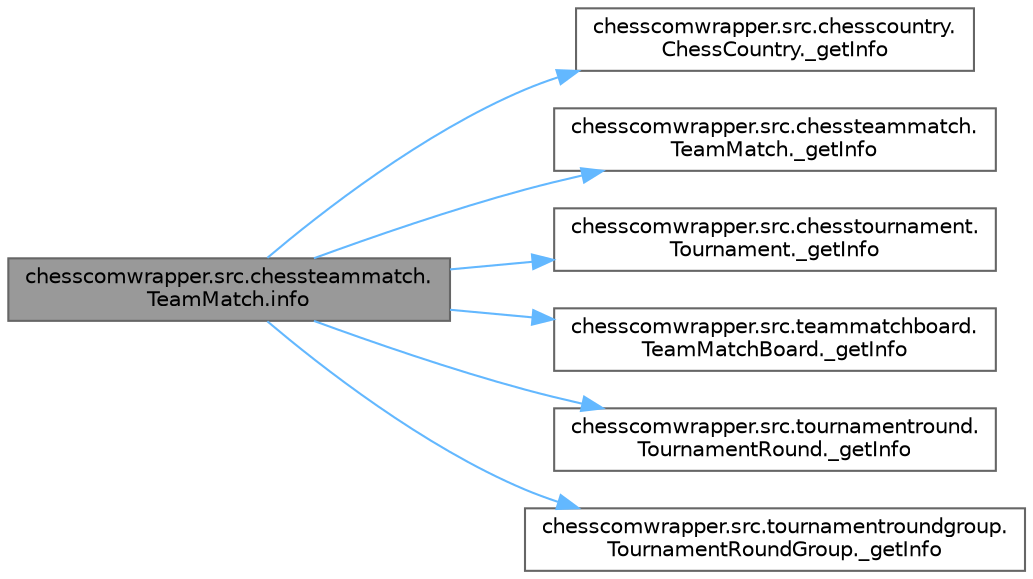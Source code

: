 digraph "chesscomwrapper.src.chessteammatch.TeamMatch.info"
{
 // LATEX_PDF_SIZE
  bgcolor="transparent";
  edge [fontname=Helvetica,fontsize=10,labelfontname=Helvetica,labelfontsize=10];
  node [fontname=Helvetica,fontsize=10,shape=box,height=0.2,width=0.4];
  rankdir="LR";
  Node1 [label="chesscomwrapper.src.chessteammatch.\lTeamMatch.info",height=0.2,width=0.4,color="gray40", fillcolor="grey60", style="filled", fontcolor="black",tooltip=" "];
  Node1 -> Node2 [color="steelblue1",style="solid"];
  Node2 [label="chesscomwrapper.src.chesscountry.\lChessCountry._getInfo",height=0.2,width=0.4,color="grey40", fillcolor="white", style="filled",URL="$classchesscomwrapper_1_1src_1_1chesscountry_1_1_chess_country.html#a8c2099672099b18151986bbdf3a0c13d",tooltip=" "];
  Node1 -> Node3 [color="steelblue1",style="solid"];
  Node3 [label="chesscomwrapper.src.chessteammatch.\lTeamMatch._getInfo",height=0.2,width=0.4,color="grey40", fillcolor="white", style="filled",URL="$classchesscomwrapper_1_1src_1_1chessteammatch_1_1_team_match.html#a6c8b0911d2892be3d8c375db5430ff3f",tooltip=" "];
  Node1 -> Node4 [color="steelblue1",style="solid"];
  Node4 [label="chesscomwrapper.src.chesstournament.\lTournament._getInfo",height=0.2,width=0.4,color="grey40", fillcolor="white", style="filled",URL="$classchesscomwrapper_1_1src_1_1chesstournament_1_1_tournament.html#acc4dff3d42e3a6bfd74792befb18ae6f",tooltip=" "];
  Node1 -> Node5 [color="steelblue1",style="solid"];
  Node5 [label="chesscomwrapper.src.teammatchboard.\lTeamMatchBoard._getInfo",height=0.2,width=0.4,color="grey40", fillcolor="white", style="filled",URL="$classchesscomwrapper_1_1src_1_1teammatchboard_1_1_team_match_board.html#a7665e112890ac92cf3a6b5bd823fa3b7",tooltip=" "];
  Node1 -> Node6 [color="steelblue1",style="solid"];
  Node6 [label="chesscomwrapper.src.tournamentround.\lTournamentRound._getInfo",height=0.2,width=0.4,color="grey40", fillcolor="white", style="filled",URL="$classchesscomwrapper_1_1src_1_1tournamentround_1_1_tournament_round.html#a4bfd7b679a9f4399a73a5b7304d56e20",tooltip=" "];
  Node1 -> Node7 [color="steelblue1",style="solid"];
  Node7 [label="chesscomwrapper.src.tournamentroundgroup.\lTournamentRoundGroup._getInfo",height=0.2,width=0.4,color="grey40", fillcolor="white", style="filled",URL="$classchesscomwrapper_1_1src_1_1tournamentroundgroup_1_1_tournament_round_group.html#a940cd9c61f0014f0118fa53cf2e53083",tooltip=" "];
}
